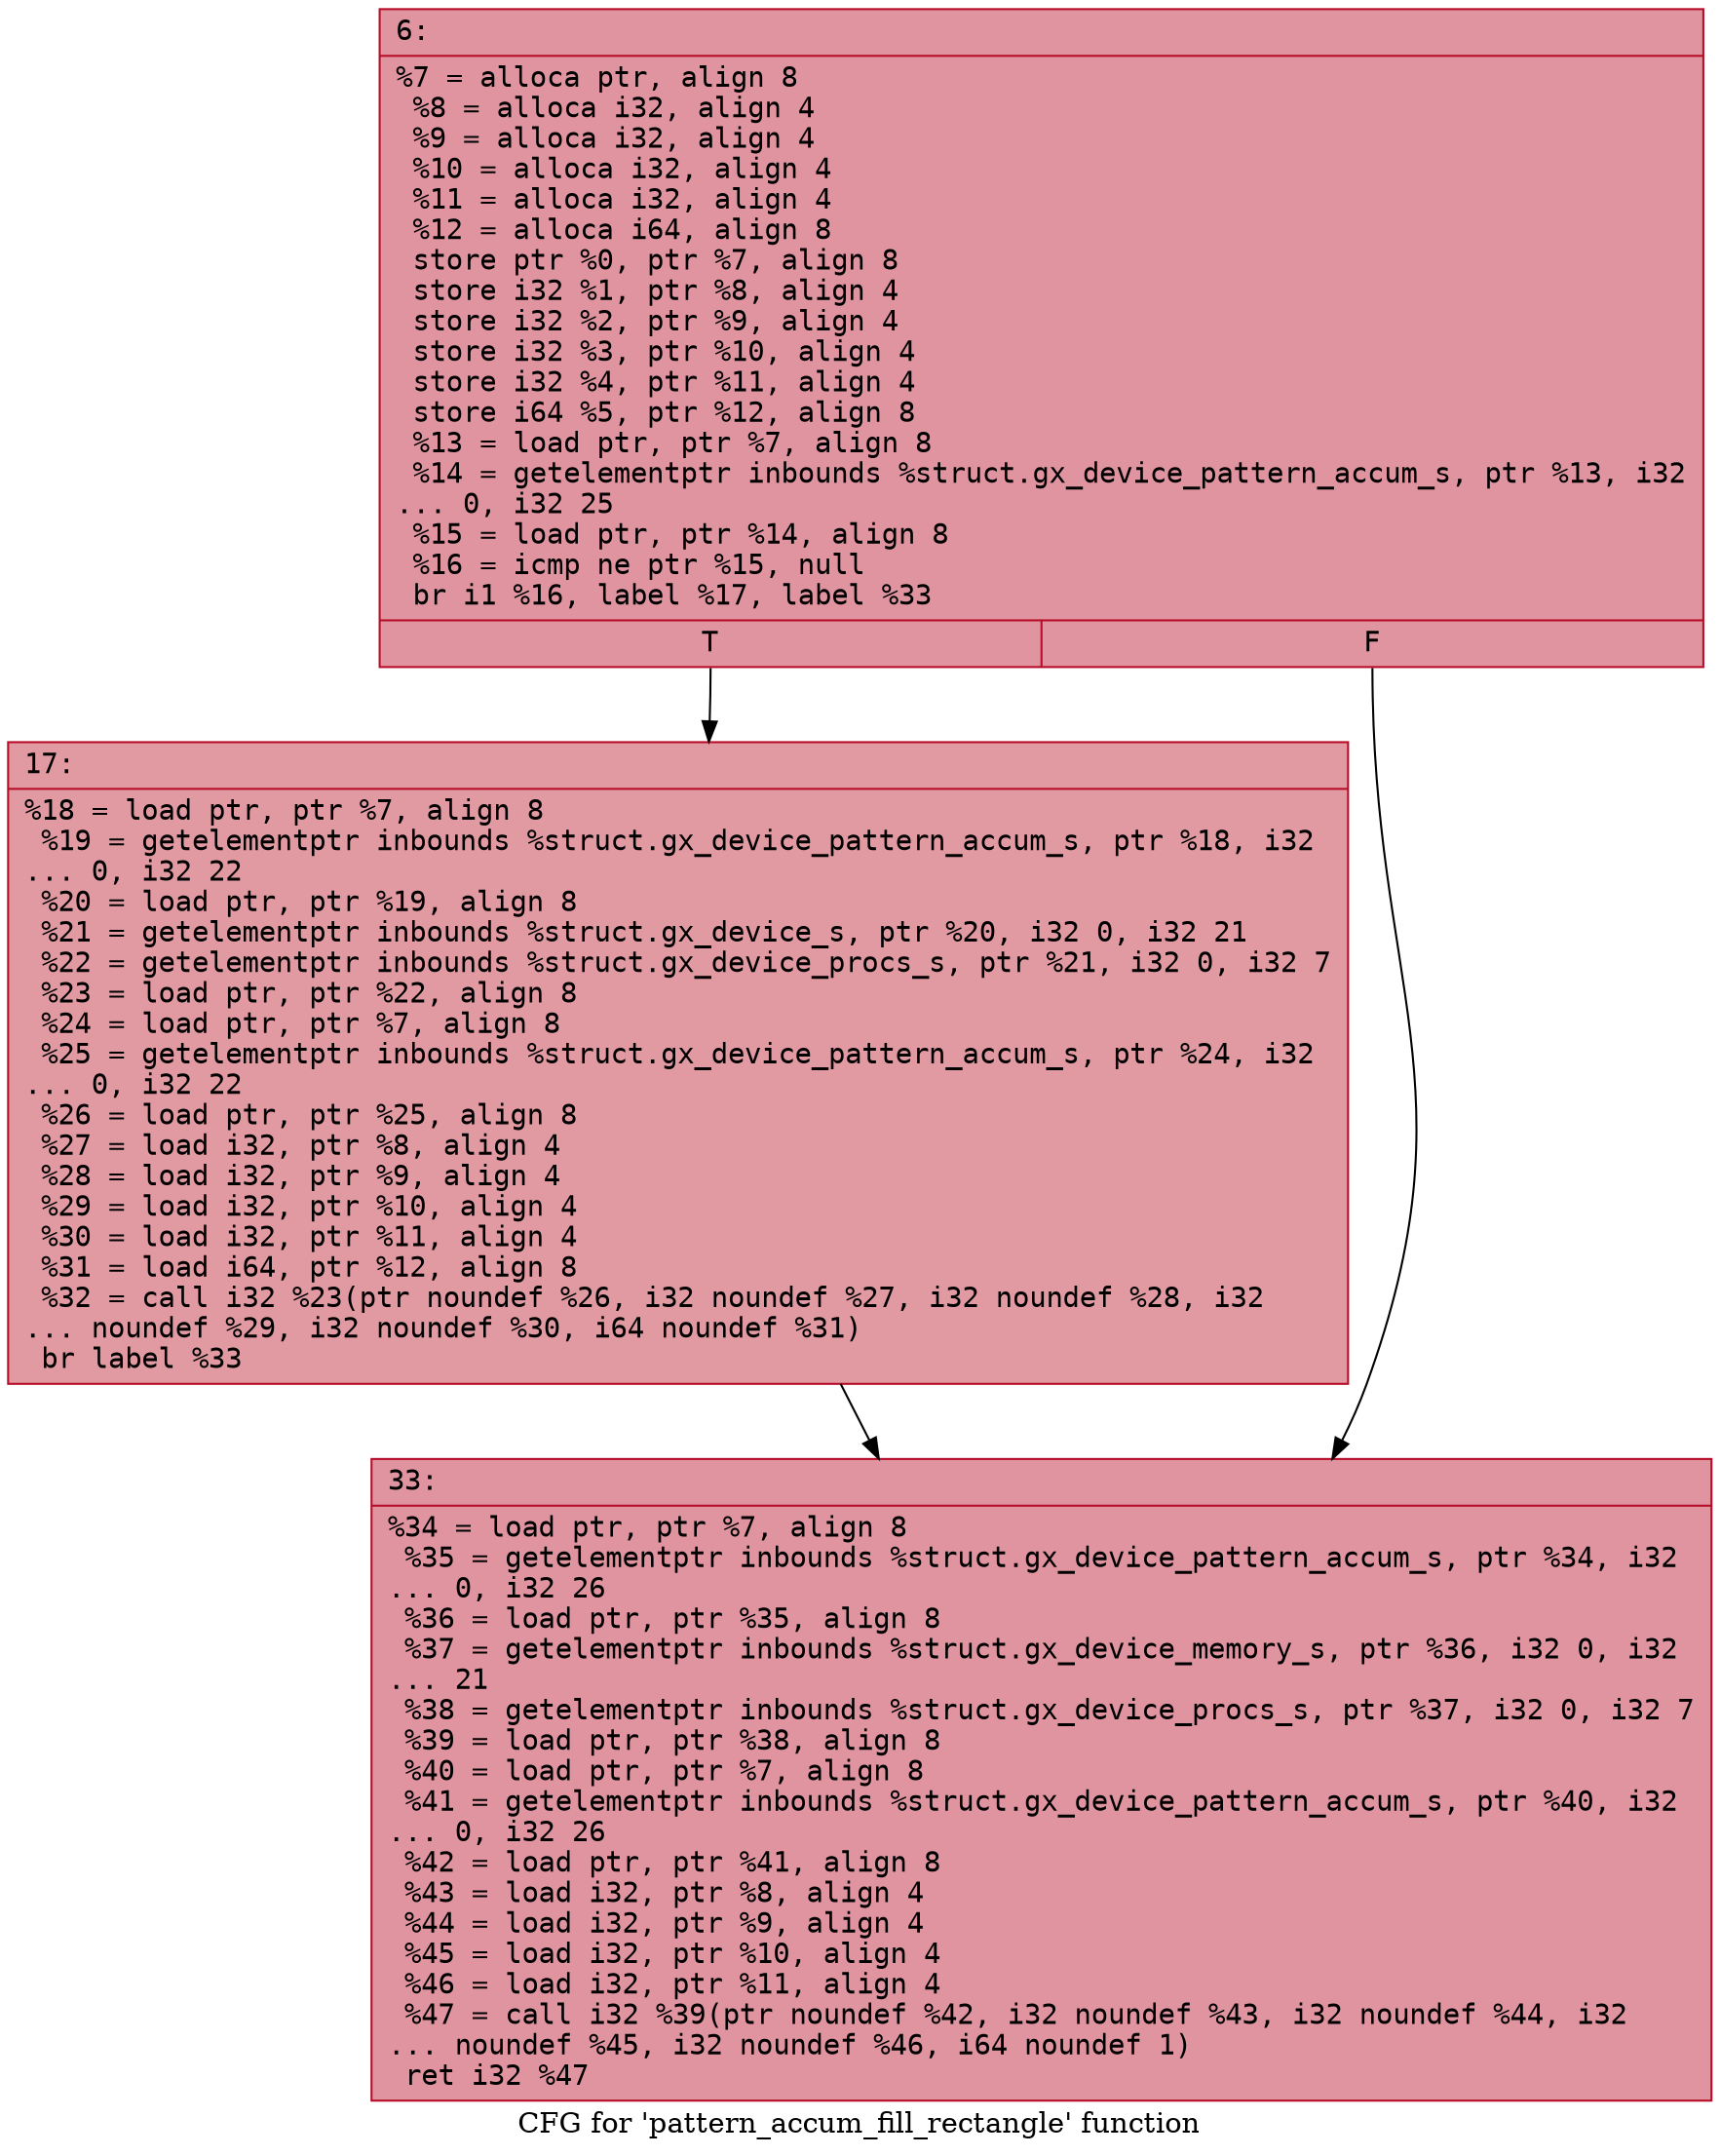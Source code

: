 digraph "CFG for 'pattern_accum_fill_rectangle' function" {
	label="CFG for 'pattern_accum_fill_rectangle' function";

	Node0x600002d210e0 [shape=record,color="#b70d28ff", style=filled, fillcolor="#b70d2870" fontname="Courier",label="{6:\l|  %7 = alloca ptr, align 8\l  %8 = alloca i32, align 4\l  %9 = alloca i32, align 4\l  %10 = alloca i32, align 4\l  %11 = alloca i32, align 4\l  %12 = alloca i64, align 8\l  store ptr %0, ptr %7, align 8\l  store i32 %1, ptr %8, align 4\l  store i32 %2, ptr %9, align 4\l  store i32 %3, ptr %10, align 4\l  store i32 %4, ptr %11, align 4\l  store i64 %5, ptr %12, align 8\l  %13 = load ptr, ptr %7, align 8\l  %14 = getelementptr inbounds %struct.gx_device_pattern_accum_s, ptr %13, i32\l... 0, i32 25\l  %15 = load ptr, ptr %14, align 8\l  %16 = icmp ne ptr %15, null\l  br i1 %16, label %17, label %33\l|{<s0>T|<s1>F}}"];
	Node0x600002d210e0:s0 -> Node0x600002d21130[tooltip="6 -> 17\nProbability 62.50%" ];
	Node0x600002d210e0:s1 -> Node0x600002d21180[tooltip="6 -> 33\nProbability 37.50%" ];
	Node0x600002d21130 [shape=record,color="#b70d28ff", style=filled, fillcolor="#bb1b2c70" fontname="Courier",label="{17:\l|  %18 = load ptr, ptr %7, align 8\l  %19 = getelementptr inbounds %struct.gx_device_pattern_accum_s, ptr %18, i32\l... 0, i32 22\l  %20 = load ptr, ptr %19, align 8\l  %21 = getelementptr inbounds %struct.gx_device_s, ptr %20, i32 0, i32 21\l  %22 = getelementptr inbounds %struct.gx_device_procs_s, ptr %21, i32 0, i32 7\l  %23 = load ptr, ptr %22, align 8\l  %24 = load ptr, ptr %7, align 8\l  %25 = getelementptr inbounds %struct.gx_device_pattern_accum_s, ptr %24, i32\l... 0, i32 22\l  %26 = load ptr, ptr %25, align 8\l  %27 = load i32, ptr %8, align 4\l  %28 = load i32, ptr %9, align 4\l  %29 = load i32, ptr %10, align 4\l  %30 = load i32, ptr %11, align 4\l  %31 = load i64, ptr %12, align 8\l  %32 = call i32 %23(ptr noundef %26, i32 noundef %27, i32 noundef %28, i32\l... noundef %29, i32 noundef %30, i64 noundef %31)\l  br label %33\l}"];
	Node0x600002d21130 -> Node0x600002d21180[tooltip="17 -> 33\nProbability 100.00%" ];
	Node0x600002d21180 [shape=record,color="#b70d28ff", style=filled, fillcolor="#b70d2870" fontname="Courier",label="{33:\l|  %34 = load ptr, ptr %7, align 8\l  %35 = getelementptr inbounds %struct.gx_device_pattern_accum_s, ptr %34, i32\l... 0, i32 26\l  %36 = load ptr, ptr %35, align 8\l  %37 = getelementptr inbounds %struct.gx_device_memory_s, ptr %36, i32 0, i32\l... 21\l  %38 = getelementptr inbounds %struct.gx_device_procs_s, ptr %37, i32 0, i32 7\l  %39 = load ptr, ptr %38, align 8\l  %40 = load ptr, ptr %7, align 8\l  %41 = getelementptr inbounds %struct.gx_device_pattern_accum_s, ptr %40, i32\l... 0, i32 26\l  %42 = load ptr, ptr %41, align 8\l  %43 = load i32, ptr %8, align 4\l  %44 = load i32, ptr %9, align 4\l  %45 = load i32, ptr %10, align 4\l  %46 = load i32, ptr %11, align 4\l  %47 = call i32 %39(ptr noundef %42, i32 noundef %43, i32 noundef %44, i32\l... noundef %45, i32 noundef %46, i64 noundef 1)\l  ret i32 %47\l}"];
}
